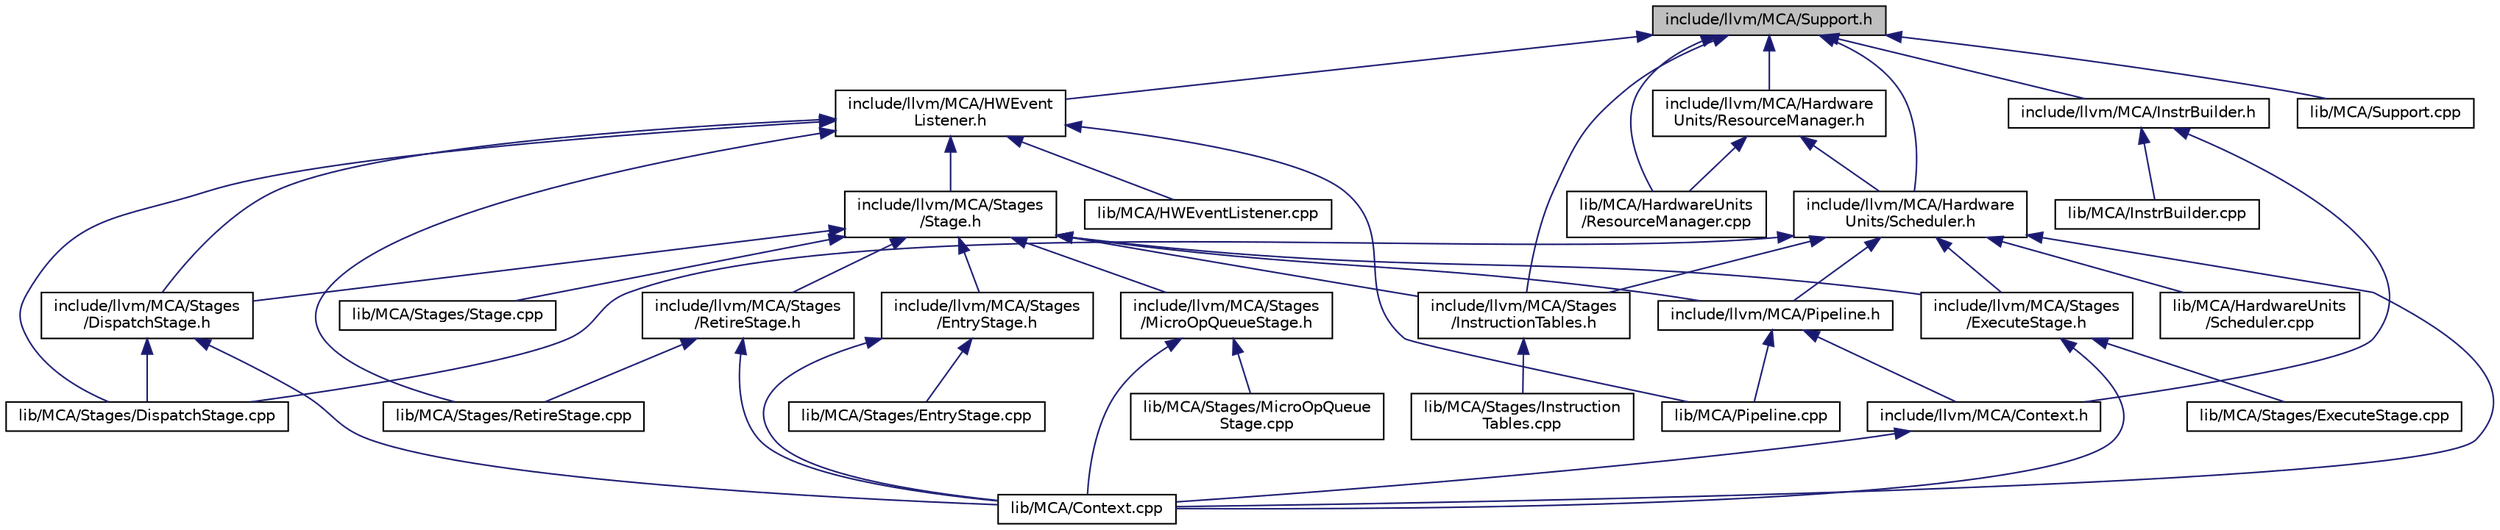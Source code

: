 digraph "include/llvm/MCA/Support.h"
{
 // LATEX_PDF_SIZE
  bgcolor="transparent";
  edge [fontname="Helvetica",fontsize="10",labelfontname="Helvetica",labelfontsize="10"];
  node [fontname="Helvetica",fontsize="10",shape="box"];
  Node1 [label="include/llvm/MCA/Support.h",height=0.2,width=0.4,color="black", fillcolor="grey75", style="filled", fontcolor="black",tooltip="Helper functions used by various pipeline components."];
  Node1 -> Node2 [dir="back",color="midnightblue",fontsize="10",style="solid",fontname="Helvetica"];
  Node2 [label="include/llvm/MCA/HWEvent\lListener.h",height=0.2,width=0.4,color="black",URL="$HWEventListener_8h.html",tooltip="This file defines the main interface for hardware event listeners."];
  Node2 -> Node3 [dir="back",color="midnightblue",fontsize="10",style="solid",fontname="Helvetica"];
  Node3 [label="include/llvm/MCA/Stages\l/DispatchStage.h",height=0.2,width=0.4,color="black",URL="$DispatchStage_8h.html",tooltip="This file models the dispatch component of an instruction pipeline."];
  Node3 -> Node4 [dir="back",color="midnightblue",fontsize="10",style="solid",fontname="Helvetica"];
  Node4 [label="lib/MCA/Context.cpp",height=0.2,width=0.4,color="black",URL="$Context_8cpp.html",tooltip="This file defines a class for holding ownership of various simulated hardware units."];
  Node3 -> Node5 [dir="back",color="midnightblue",fontsize="10",style="solid",fontname="Helvetica"];
  Node5 [label="lib/MCA/Stages/DispatchStage.cpp",height=0.2,width=0.4,color="black",URL="$DispatchStage_8cpp.html",tooltip="This file models the dispatch component of an instruction pipeline."];
  Node2 -> Node6 [dir="back",color="midnightblue",fontsize="10",style="solid",fontname="Helvetica"];
  Node6 [label="include/llvm/MCA/Stages\l/Stage.h",height=0.2,width=0.4,color="black",URL="$Stage_8h.html",tooltip="This file defines a stage."];
  Node6 -> Node7 [dir="back",color="midnightblue",fontsize="10",style="solid",fontname="Helvetica"];
  Node7 [label="include/llvm/MCA/Pipeline.h",height=0.2,width=0.4,color="black",URL="$Pipeline_8h.html",tooltip="This file implements an ordered container of stages that simulate the pipeline of a hardware backend."];
  Node7 -> Node8 [dir="back",color="midnightblue",fontsize="10",style="solid",fontname="Helvetica"];
  Node8 [label="include/llvm/MCA/Context.h",height=0.2,width=0.4,color="black",URL="$Context_8h.html",tooltip="This file defines a class for holding ownership of various simulated hardware units."];
  Node8 -> Node4 [dir="back",color="midnightblue",fontsize="10",style="solid",fontname="Helvetica"];
  Node7 -> Node9 [dir="back",color="midnightblue",fontsize="10",style="solid",fontname="Helvetica"];
  Node9 [label="lib/MCA/Pipeline.cpp",height=0.2,width=0.4,color="black",URL="$Pipeline_8cpp.html",tooltip="This file implements an ordered container of stages that simulate the pipeline of a hardware backend."];
  Node6 -> Node3 [dir="back",color="midnightblue",fontsize="10",style="solid",fontname="Helvetica"];
  Node6 -> Node10 [dir="back",color="midnightblue",fontsize="10",style="solid",fontname="Helvetica"];
  Node10 [label="include/llvm/MCA/Stages\l/EntryStage.h",height=0.2,width=0.4,color="black",URL="$EntryStage_8h.html",tooltip="This file defines the Entry stage of an instruction pipeline."];
  Node10 -> Node4 [dir="back",color="midnightblue",fontsize="10",style="solid",fontname="Helvetica"];
  Node10 -> Node11 [dir="back",color="midnightblue",fontsize="10",style="solid",fontname="Helvetica"];
  Node11 [label="lib/MCA/Stages/EntryStage.cpp",height=0.2,width=0.4,color="black",URL="$EntryStage_8cpp.html",tooltip="This file defines the Fetch stage of an instruction pipeline."];
  Node6 -> Node12 [dir="back",color="midnightblue",fontsize="10",style="solid",fontname="Helvetica"];
  Node12 [label="include/llvm/MCA/Stages\l/ExecuteStage.h",height=0.2,width=0.4,color="black",URL="$ExecuteStage_8h.html",tooltip="This file defines the execution stage of a default instruction pipeline."];
  Node12 -> Node4 [dir="back",color="midnightblue",fontsize="10",style="solid",fontname="Helvetica"];
  Node12 -> Node13 [dir="back",color="midnightblue",fontsize="10",style="solid",fontname="Helvetica"];
  Node13 [label="lib/MCA/Stages/ExecuteStage.cpp",height=0.2,width=0.4,color="black",URL="$ExecuteStage_8cpp.html",tooltip="This file defines the execution stage of an instruction pipeline."];
  Node6 -> Node14 [dir="back",color="midnightblue",fontsize="10",style="solid",fontname="Helvetica"];
  Node14 [label="include/llvm/MCA/Stages\l/InstructionTables.h",height=0.2,width=0.4,color="black",URL="$InstructionTables_8h.html",tooltip="This file implements a custom stage to generate instruction tables."];
  Node14 -> Node15 [dir="back",color="midnightblue",fontsize="10",style="solid",fontname="Helvetica"];
  Node15 [label="lib/MCA/Stages/Instruction\lTables.cpp",height=0.2,width=0.4,color="black",URL="$InstructionTables_8cpp.html",tooltip="This file implements the method InstructionTables::execute()."];
  Node6 -> Node16 [dir="back",color="midnightblue",fontsize="10",style="solid",fontname="Helvetica"];
  Node16 [label="include/llvm/MCA/Stages\l/MicroOpQueueStage.h",height=0.2,width=0.4,color="black",URL="$MicroOpQueueStage_8h.html",tooltip="This file defines a stage that implements a queue of micro opcodes."];
  Node16 -> Node4 [dir="back",color="midnightblue",fontsize="10",style="solid",fontname="Helvetica"];
  Node16 -> Node17 [dir="back",color="midnightblue",fontsize="10",style="solid",fontname="Helvetica"];
  Node17 [label="lib/MCA/Stages/MicroOpQueue\lStage.cpp",height=0.2,width=0.4,color="black",URL="$MicroOpQueueStage_8cpp.html",tooltip="This file defines the MicroOpQueueStage."];
  Node6 -> Node18 [dir="back",color="midnightblue",fontsize="10",style="solid",fontname="Helvetica"];
  Node18 [label="include/llvm/MCA/Stages\l/RetireStage.h",height=0.2,width=0.4,color="black",URL="$RetireStage_8h.html",tooltip="This file defines the retire stage of a default instruction pipeline."];
  Node18 -> Node4 [dir="back",color="midnightblue",fontsize="10",style="solid",fontname="Helvetica"];
  Node18 -> Node19 [dir="back",color="midnightblue",fontsize="10",style="solid",fontname="Helvetica"];
  Node19 [label="lib/MCA/Stages/RetireStage.cpp",height=0.2,width=0.4,color="black",URL="$RetireStage_8cpp.html",tooltip="This file defines the retire stage of an instruction pipeline."];
  Node6 -> Node20 [dir="back",color="midnightblue",fontsize="10",style="solid",fontname="Helvetica"];
  Node20 [label="lib/MCA/Stages/Stage.cpp",height=0.2,width=0.4,color="black",URL="$Stage_8cpp.html",tooltip="This file defines a stage."];
  Node2 -> Node21 [dir="back",color="midnightblue",fontsize="10",style="solid",fontname="Helvetica"];
  Node21 [label="lib/MCA/HWEventListener.cpp",height=0.2,width=0.4,color="black",URL="$HWEventListener_8cpp.html",tooltip="This file defines a vtable anchor for class HWEventListener."];
  Node2 -> Node9 [dir="back",color="midnightblue",fontsize="10",style="solid",fontname="Helvetica"];
  Node2 -> Node5 [dir="back",color="midnightblue",fontsize="10",style="solid",fontname="Helvetica"];
  Node2 -> Node19 [dir="back",color="midnightblue",fontsize="10",style="solid",fontname="Helvetica"];
  Node1 -> Node22 [dir="back",color="midnightblue",fontsize="10",style="solid",fontname="Helvetica"];
  Node22 [label="include/llvm/MCA/Hardware\lUnits/ResourceManager.h",height=0.2,width=0.4,color="black",URL="$ResourceManager_8h.html",tooltip="The classes here represent processor resource units and their management strategy."];
  Node22 -> Node23 [dir="back",color="midnightblue",fontsize="10",style="solid",fontname="Helvetica"];
  Node23 [label="include/llvm/MCA/Hardware\lUnits/Scheduler.h",height=0.2,width=0.4,color="black",URL="$Scheduler_8h.html",tooltip="A scheduler for Processor Resource Units and Processor Resource Groups."];
  Node23 -> Node7 [dir="back",color="midnightblue",fontsize="10",style="solid",fontname="Helvetica"];
  Node23 -> Node12 [dir="back",color="midnightblue",fontsize="10",style="solid",fontname="Helvetica"];
  Node23 -> Node14 [dir="back",color="midnightblue",fontsize="10",style="solid",fontname="Helvetica"];
  Node23 -> Node4 [dir="back",color="midnightblue",fontsize="10",style="solid",fontname="Helvetica"];
  Node23 -> Node24 [dir="back",color="midnightblue",fontsize="10",style="solid",fontname="Helvetica"];
  Node24 [label="lib/MCA/HardwareUnits\l/Scheduler.cpp",height=0.2,width=0.4,color="black",URL="$Scheduler_8cpp.html",tooltip=" "];
  Node23 -> Node5 [dir="back",color="midnightblue",fontsize="10",style="solid",fontname="Helvetica"];
  Node22 -> Node25 [dir="back",color="midnightblue",fontsize="10",style="solid",fontname="Helvetica"];
  Node25 [label="lib/MCA/HardwareUnits\l/ResourceManager.cpp",height=0.2,width=0.4,color="black",URL="$ResourceManager_8cpp.html",tooltip="The classes here represent processor resource units and their management strategy."];
  Node1 -> Node23 [dir="back",color="midnightblue",fontsize="10",style="solid",fontname="Helvetica"];
  Node1 -> Node26 [dir="back",color="midnightblue",fontsize="10",style="solid",fontname="Helvetica"];
  Node26 [label="include/llvm/MCA/InstrBuilder.h",height=0.2,width=0.4,color="black",URL="$InstrBuilder_8h.html",tooltip="A builder class for instructions that are statically analyzed by llvm-mca."];
  Node26 -> Node8 [dir="back",color="midnightblue",fontsize="10",style="solid",fontname="Helvetica"];
  Node26 -> Node27 [dir="back",color="midnightblue",fontsize="10",style="solid",fontname="Helvetica"];
  Node27 [label="lib/MCA/InstrBuilder.cpp",height=0.2,width=0.4,color="black",URL="$InstrBuilder_8cpp.html",tooltip="This file implements the InstrBuilder interface."];
  Node1 -> Node14 [dir="back",color="midnightblue",fontsize="10",style="solid",fontname="Helvetica"];
  Node1 -> Node25 [dir="back",color="midnightblue",fontsize="10",style="solid",fontname="Helvetica"];
  Node1 -> Node28 [dir="back",color="midnightblue",fontsize="10",style="solid",fontname="Helvetica"];
  Node28 [label="lib/MCA/Support.cpp",height=0.2,width=0.4,color="black",URL="$Support_8cpp.html",tooltip="This file implements a few helper functions used by various pipeline components."];
}
